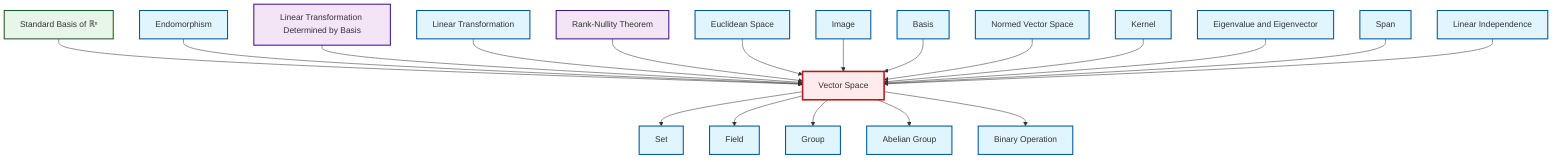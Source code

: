 graph TD
    classDef definition fill:#e1f5fe,stroke:#01579b,stroke-width:2px
    classDef theorem fill:#f3e5f5,stroke:#4a148c,stroke-width:2px
    classDef axiom fill:#fff3e0,stroke:#e65100,stroke-width:2px
    classDef example fill:#e8f5e9,stroke:#1b5e20,stroke-width:2px
    classDef current fill:#ffebee,stroke:#b71c1c,stroke-width:3px
    def-linear-transformation["Linear Transformation"]:::definition
    def-binary-operation["Binary Operation"]:::definition
    def-set["Set"]:::definition
    def-euclidean-space["Euclidean Space"]:::definition
    ex-standard-basis-rn["Standard Basis of ℝⁿ"]:::example
    thm-linear-transformation-basis["Linear Transformation Determined by Basis"]:::theorem
    def-basis["Basis"]:::definition
    def-field["Field"]:::definition
    def-span["Span"]:::definition
    def-vector-space["Vector Space"]:::definition
    def-endomorphism["Endomorphism"]:::definition
    def-abelian-group["Abelian Group"]:::definition
    def-image["Image"]:::definition
    def-group["Group"]:::definition
    def-normed-vector-space["Normed Vector Space"]:::definition
    def-linear-independence["Linear Independence"]:::definition
    def-kernel["Kernel"]:::definition
    def-eigenvalue-eigenvector["Eigenvalue and Eigenvector"]:::definition
    thm-rank-nullity["Rank-Nullity Theorem"]:::theorem
    ex-standard-basis-rn --> def-vector-space
    def-endomorphism --> def-vector-space
    thm-linear-transformation-basis --> def-vector-space
    def-vector-space --> def-set
    def-linear-transformation --> def-vector-space
    thm-rank-nullity --> def-vector-space
    def-euclidean-space --> def-vector-space
    def-vector-space --> def-field
    def-image --> def-vector-space
    def-vector-space --> def-group
    def-vector-space --> def-abelian-group
    def-basis --> def-vector-space
    def-normed-vector-space --> def-vector-space
    def-kernel --> def-vector-space
    def-vector-space --> def-binary-operation
    def-eigenvalue-eigenvector --> def-vector-space
    def-span --> def-vector-space
    def-linear-independence --> def-vector-space
    class def-vector-space current